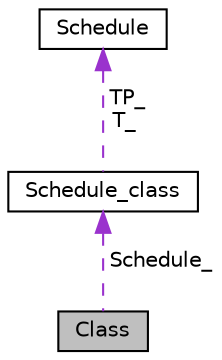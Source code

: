 digraph "Class"
{
 // LATEX_PDF_SIZE
  edge [fontname="Helvetica",fontsize="10",labelfontname="Helvetica",labelfontsize="10"];
  node [fontname="Helvetica",fontsize="10",shape=record];
  Node1 [label="Class",height=0.2,width=0.4,color="black", fillcolor="grey75", style="filled", fontcolor="black",tooltip="A class representing a class."];
  Node2 -> Node1 [dir="back",color="darkorchid3",fontsize="10",style="dashed",label=" Schedule_" ,fontname="Helvetica"];
  Node2 [label="Schedule_class",height=0.2,width=0.4,color="black", fillcolor="white", style="filled",URL="$classSchedule__class.html",tooltip="A class representing a schedule for classes (T and TP)."];
  Node3 -> Node2 [dir="back",color="darkorchid3",fontsize="10",style="dashed",label=" TP_\nT_" ,fontname="Helvetica"];
  Node3 [label="Schedule",height=0.2,width=0.4,color="black", fillcolor="white", style="filled",URL="$classSchedule.html",tooltip="A class representing a schedule."];
}

